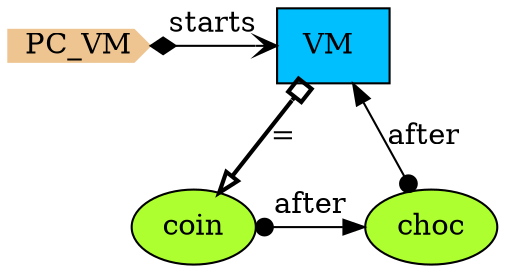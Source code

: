 digraph {
StartN_ [shape = cds,color=burlywood2,style=filled,height=.2,width=.2, label =PC_VM];
choc [shape=ellipse,fillcolor=greenyellow,style = filled,label="choc"];
coin [shape=ellipse,fillcolor=greenyellow,style = filled,label="coin"];
VM [shape=box,fillcolor=deepskyblue,style = filled,label="VM "];

{rank=min;StartN_,VM}
{rank=same;coin,choc}

choc->VM[arrowtail=dot,dir=both,label="after"];
coin->choc[arrowtail=dot,dir=both,label="after"];
StartN_->VM[arrowhead="open",arrowtail=diamond,dir=both,label="starts"];
VM->coin[arrowhead="onormal",dir=both,arrowtail=obox,penwidth=2,label="="];
}